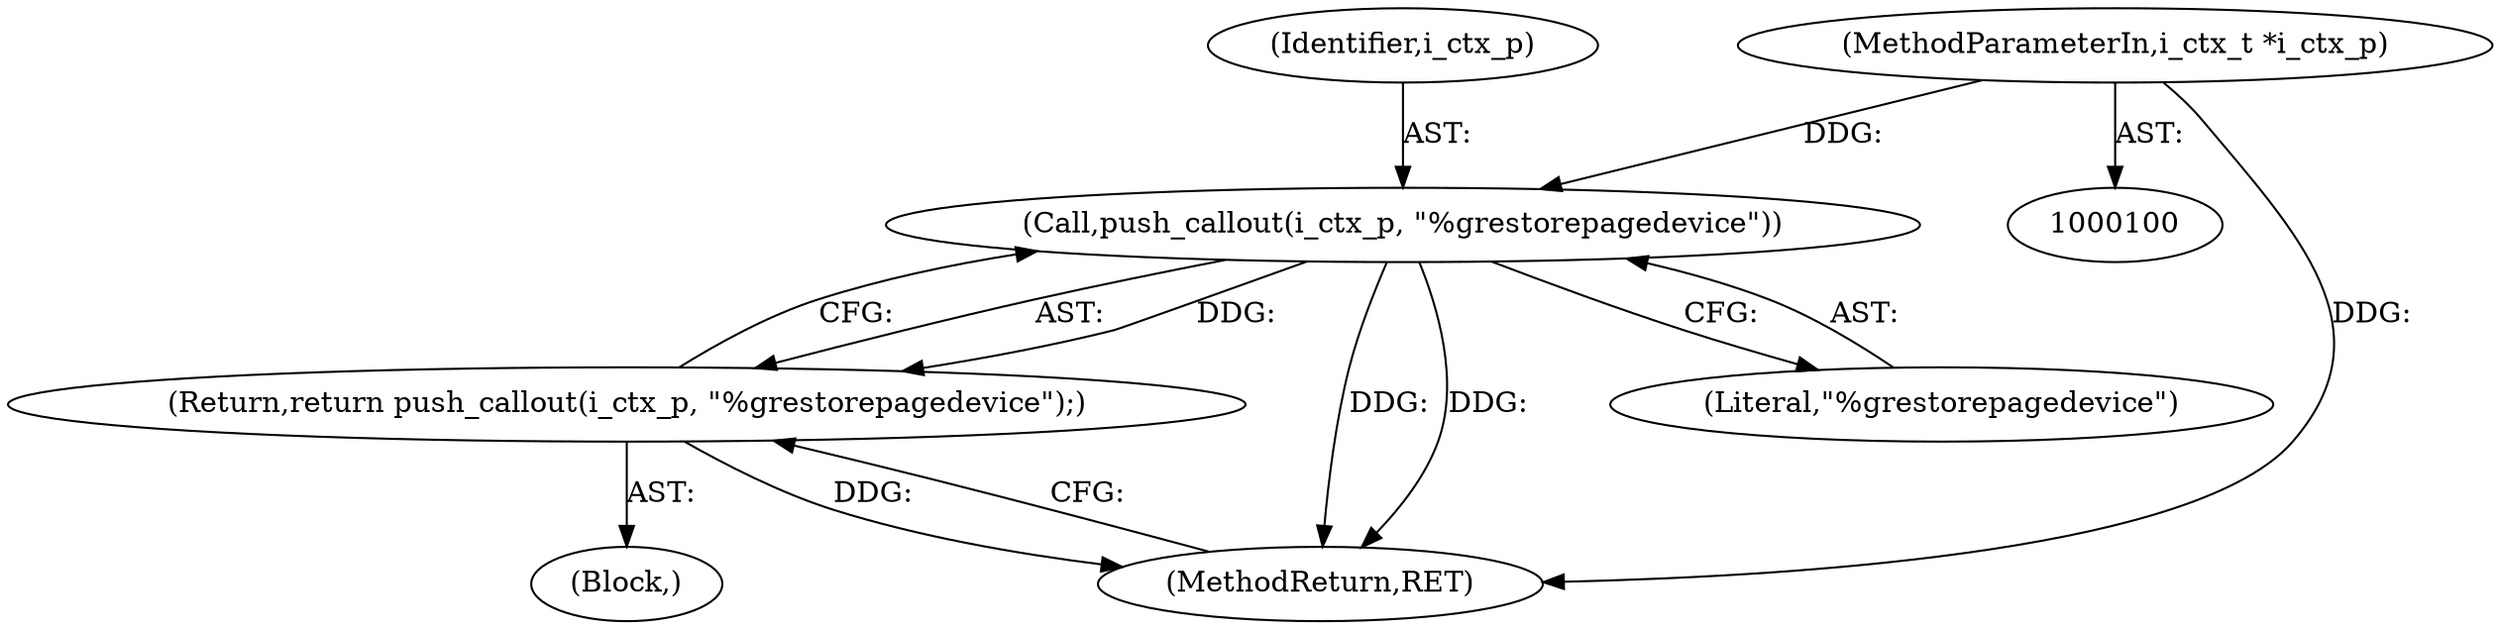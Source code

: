 digraph "0_ghostscript_3e5d316b72e3965b7968bb1d96baa137cd063ac6_0@pointer" {
"1000101" [label="(MethodParameterIn,i_ctx_t *i_ctx_p)"];
"1000113" [label="(Call,push_callout(i_ctx_p, \"%grestorepagedevice\"))"];
"1000112" [label="(Return,return push_callout(i_ctx_p, \"%grestorepagedevice\");)"];
"1000102" [label="(Block,)"];
"1000113" [label="(Call,push_callout(i_ctx_p, \"%grestorepagedevice\"))"];
"1000116" [label="(MethodReturn,RET)"];
"1000115" [label="(Literal,\"%grestorepagedevice\")"];
"1000114" [label="(Identifier,i_ctx_p)"];
"1000112" [label="(Return,return push_callout(i_ctx_p, \"%grestorepagedevice\");)"];
"1000101" [label="(MethodParameterIn,i_ctx_t *i_ctx_p)"];
"1000101" -> "1000100"  [label="AST: "];
"1000101" -> "1000116"  [label="DDG: "];
"1000101" -> "1000113"  [label="DDG: "];
"1000113" -> "1000112"  [label="AST: "];
"1000113" -> "1000115"  [label="CFG: "];
"1000114" -> "1000113"  [label="AST: "];
"1000115" -> "1000113"  [label="AST: "];
"1000112" -> "1000113"  [label="CFG: "];
"1000113" -> "1000116"  [label="DDG: "];
"1000113" -> "1000116"  [label="DDG: "];
"1000113" -> "1000112"  [label="DDG: "];
"1000112" -> "1000102"  [label="AST: "];
"1000116" -> "1000112"  [label="CFG: "];
"1000112" -> "1000116"  [label="DDG: "];
}
